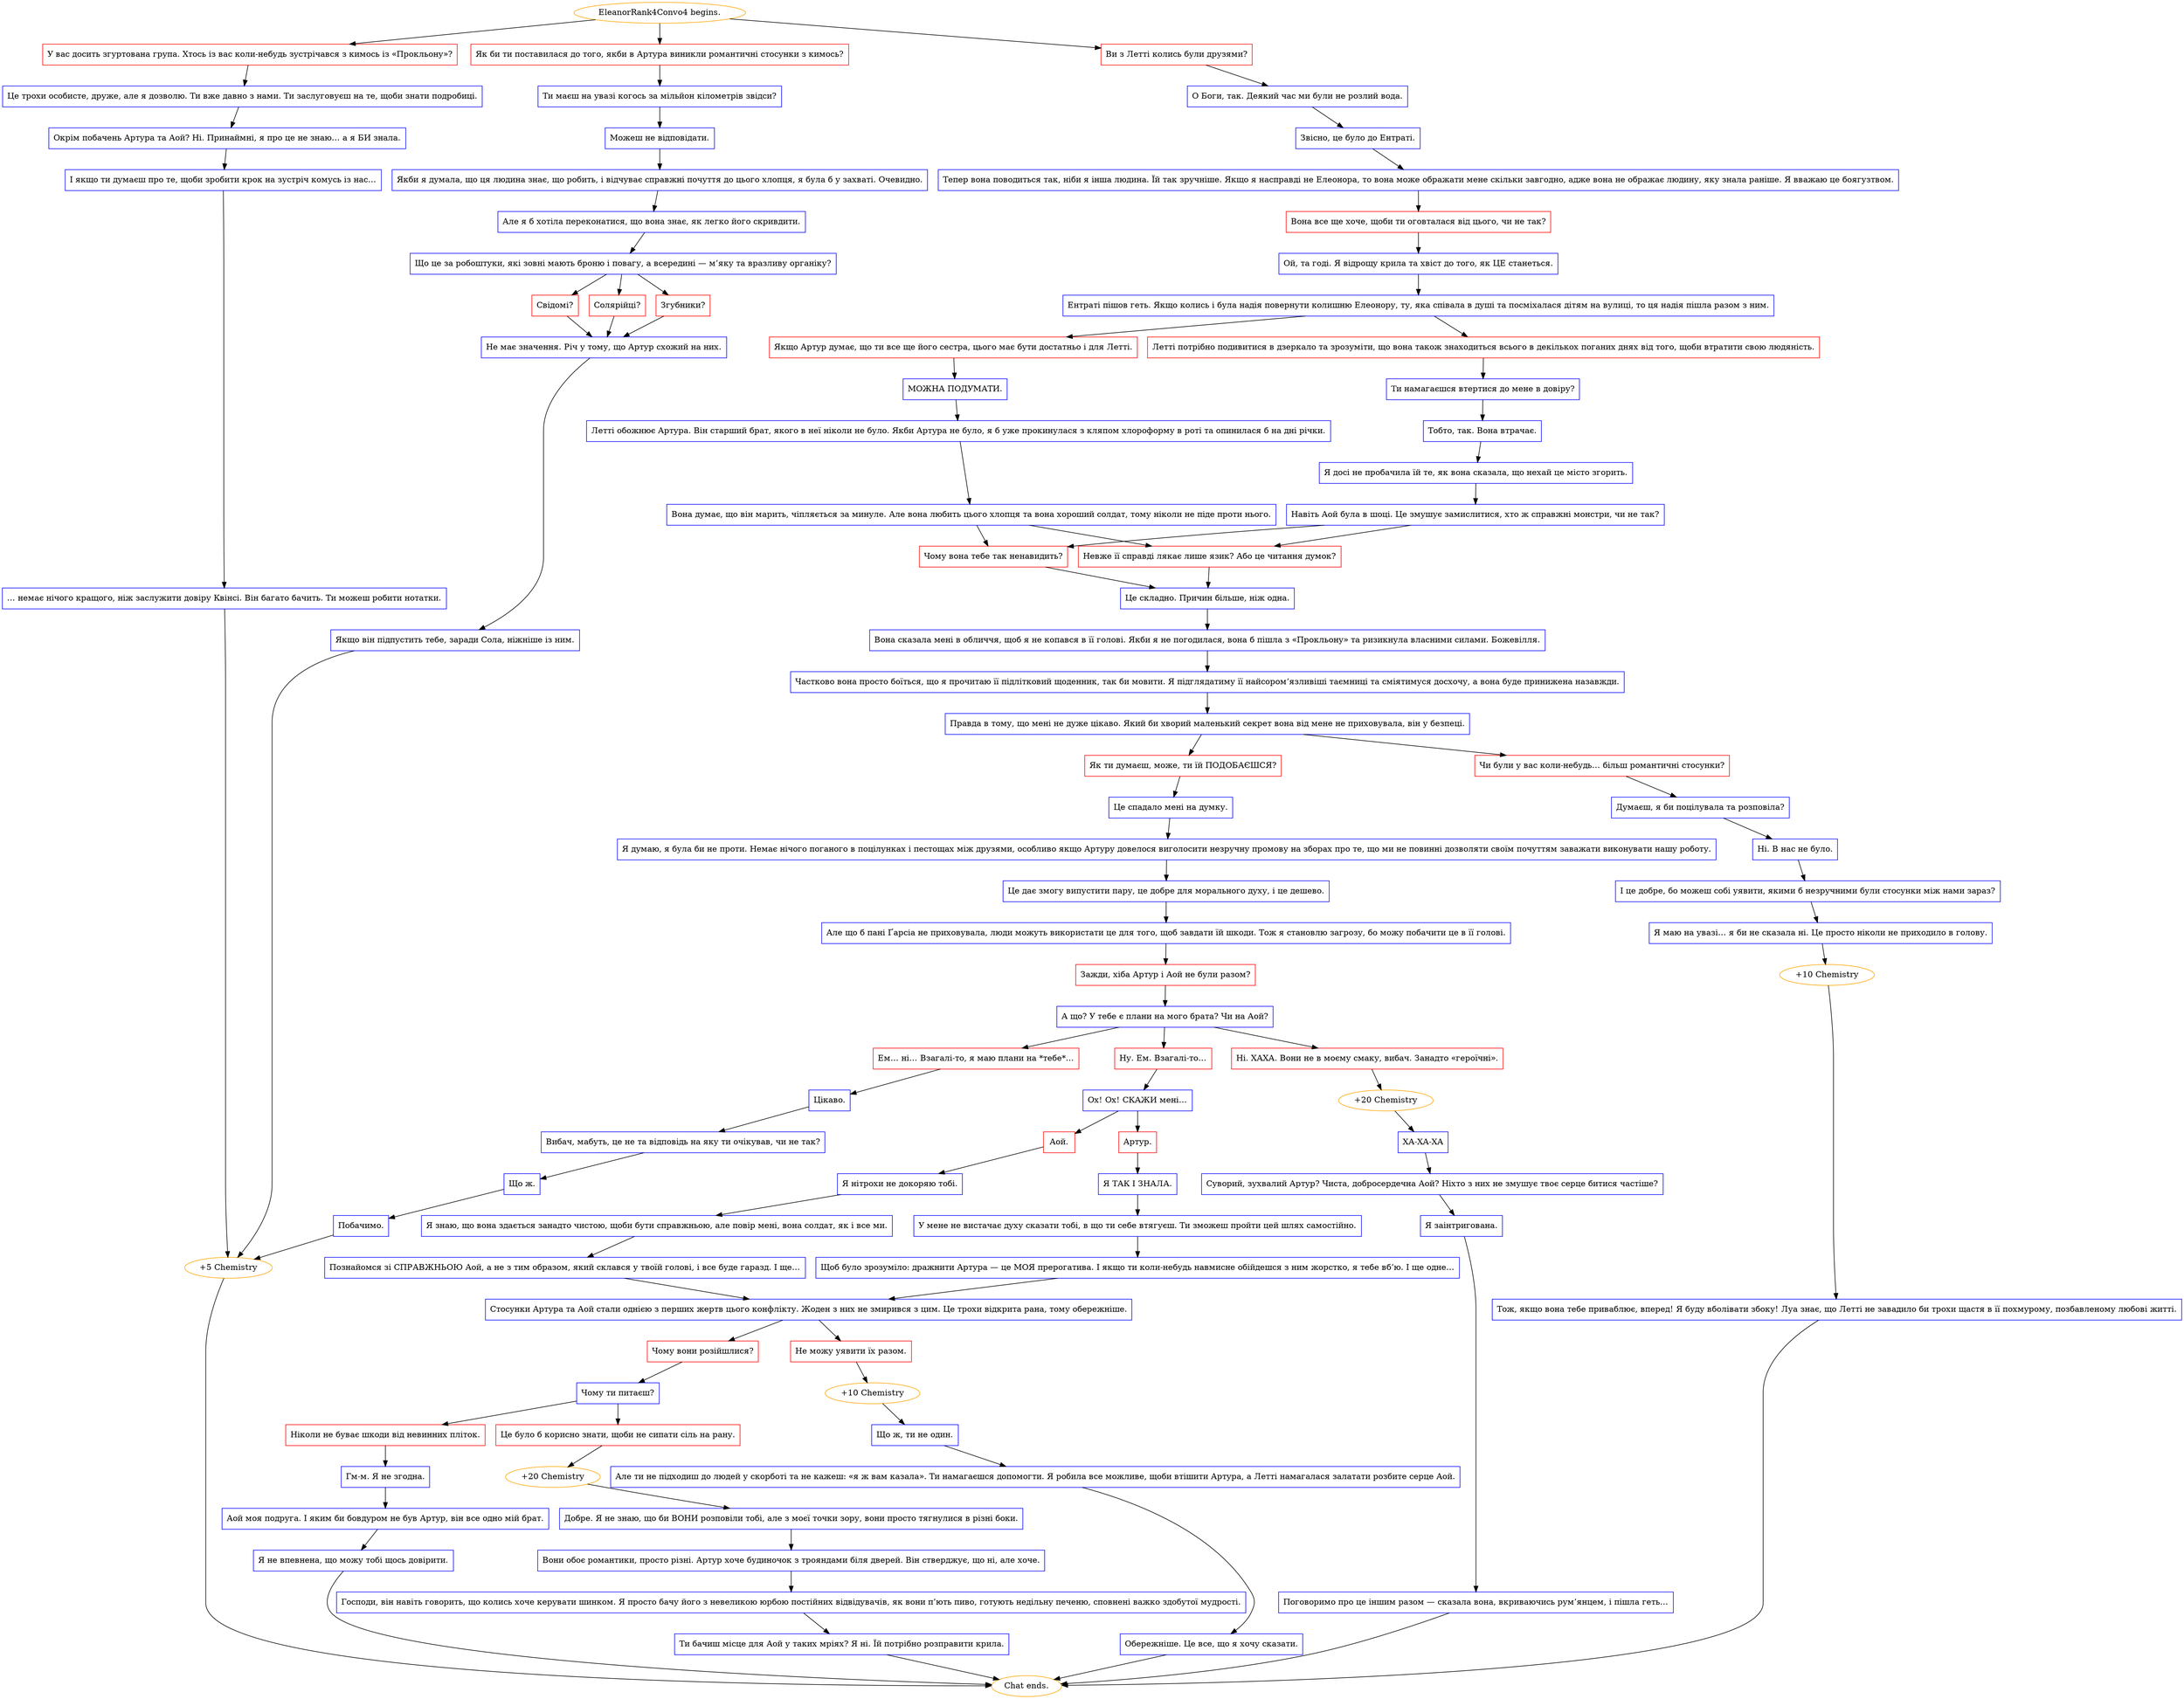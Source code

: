 digraph {
	"EleanorRank4Convo4 begins." [color=orange];
		"EleanorRank4Convo4 begins." -> j823097262;
		"EleanorRank4Convo4 begins." -> j47935198;
		"EleanorRank4Convo4 begins." -> j3515629566;
	j823097262 [label="Ви з Летті колись були друзями?",shape=box,color=red];
		j823097262 -> j2846383785;
	j47935198 [label="У вас досить згуртована група. Хтось із вас коли-небудь зустрічався з кимось із «Прокльону»?",shape=box,color=red];
		j47935198 -> j1435534057;
	j3515629566 [label="Як би ти поставилася до того, якби в Артура виникли романтичні стосунки з кимось?",shape=box,color=red];
		j3515629566 -> j3460451758;
	j2846383785 [label="О Боги, так. Деякий час ми були не розлий вода.",shape=box,color=blue];
		j2846383785 -> j2818723354;
	j1435534057 [label="Це трохи особисте, друже, але я дозволю. Ти вже давно з нами. Ти заслуговуєш на те, щоби знати подробиці.",shape=box,color=blue];
		j1435534057 -> j3822954438;
	j3460451758 [label="Ти маєш на увазі когось за мільйон кілометрів звідси?",shape=box,color=blue];
		j3460451758 -> j1160795630;
	j2818723354 [label="Звісно, це було до Ентраті.",shape=box,color=blue];
		j2818723354 -> j3909407743;
	j3822954438 [label="Окрім побачень Артура та Аой? Ні. Принаймні, я про це не знаю… а я БИ знала.",shape=box,color=blue];
		j3822954438 -> j1330242378;
	j1160795630 [label="Можеш не відповідати.",shape=box,color=blue];
		j1160795630 -> j3953578822;
	j3909407743 [label="Тепер вона поводиться так, ніби я інша людина. Їй так зручніше. Якщо я насправді не Елеонора, то вона може ображати мене скільки завгодно, адже вона не ображає людину, яку знала раніше. Я вважаю це боягузтвом.",shape=box,color=blue];
		j3909407743 -> j440448547;
	j1330242378 [label="І якщо ти думаєш про те, щоби зробити крок на зустріч комусь із нас…",shape=box,color=blue];
		j1330242378 -> j4182462932;
	j3953578822 [label="Якби я думала, що ця людина знає, що робить, і відчуває справжні почуття до цього хлопця, я була б у захваті. Очевидно.",shape=box,color=blue];
		j3953578822 -> j3180944565;
	j440448547 [label="Вона все ще хоче, щоби ти оговталася від цього, чи не так?",shape=box,color=red];
		j440448547 -> j2131850934;
	j4182462932 [label="… немає нічого кращого, ніж заслужити довіру Квінсі. Він багато бачить. Ти можеш робити нотатки.",shape=box,color=blue];
		j4182462932 -> j4081414586;
	j3180944565 [label="Але я б хотіла переконатися, що вона знає, як легко його скривдити.",shape=box,color=blue];
		j3180944565 -> j4158507982;
	j2131850934 [label="Ой, та годі. Я відрощу крила та хвіст до того, як ЦЕ станеться.",shape=box,color=blue];
		j2131850934 -> j2642680756;
	j4081414586 [label="+5 Chemistry",color=orange];
		j4081414586 -> "Chat ends.";
	j4158507982 [label="Що це за робоштуки, які зовні мають броню і повагу, а всередині — м’яку та вразливу органіку?",shape=box,color=blue];
		j4158507982 -> j1286474848;
		j4158507982 -> j3956503900;
		j4158507982 -> j1826055211;
	j2642680756 [label="Ентраті пішов геть. Якщо колись і була надія повернути колишню Елеонору, ту, яка співала в душі та посміхалася дітям на вулиці, то ця надія пішла разом з ним.",shape=box,color=blue];
		j2642680756 -> j3746685450;
		j2642680756 -> j3151640569;
	"Chat ends." [color=orange];
	j1286474848 [label="Солярійці?",shape=box,color=red];
		j1286474848 -> j1348130149;
	j3956503900 [label="Згубники?",shape=box,color=red];
		j3956503900 -> j1348130149;
	j1826055211 [label="Свідомі?",shape=box,color=red];
		j1826055211 -> j1348130149;
	j3746685450 [label="Летті потрібно подивитися в дзеркало та зрозуміти, що вона також знаходиться всього в декількох поганих днях від того, щоби втратити свою людяність.",shape=box,color=red];
		j3746685450 -> j2145893411;
	j3151640569 [label="Якщо Артур думає, що ти все ще його сестра, цього має бути достатньо і для Летті.",shape=box,color=red];
		j3151640569 -> j3778860150;
	j1348130149 [label="Не має значення. Річ у тому, що Артур схожий на них.",shape=box,color=blue];
		j1348130149 -> j4203914463;
	j2145893411 [label="Ти намагаєшся втертися до мене в довіру?",shape=box,color=blue];
		j2145893411 -> j487071474;
	j3778860150 [label="МОЖНА ПОДУМАТИ.",shape=box,color=blue];
		j3778860150 -> j4070439946;
	j4203914463 [label="Якщо він підпустить тебе, заради Сола, ніжніше із ним.",shape=box,color=blue];
		j4203914463 -> j4081414586;
	j487071474 [label="Тобто, так. Вона втрачає.",shape=box,color=blue];
		j487071474 -> j3876130815;
	j4070439946 [label="Летті обожнює Артура. Він старший брат, якого в неї ніколи не було. Якби Артура не було, я б уже прокинулася з кляпом хлороформу в роті та опинилася б на дні річки.",shape=box,color=blue];
		j4070439946 -> j2356850106;
	j3876130815 [label="Я досі не пробачила їй те, як вона сказала, що нехай це місто згорить.",shape=box,color=blue];
		j3876130815 -> j1798359675;
	j2356850106 [label="Вона думає, що він марить, чіпляється за минуле. Але вона любить цього хлопця та вона хороший солдат, тому ніколи не піде проти нього.",shape=box,color=blue];
		j2356850106 -> j2772533996;
		j2356850106 -> j1332674238;
	j1798359675 [label="Навіть Аой була в шоці. Це змушує замислитися, хто ж справжні монстри, чи не так?",shape=box,color=blue];
		j1798359675 -> j2772533996;
		j1798359675 -> j1332674238;
	j2772533996 [label="Чому вона тебе так ненавидить?",shape=box,color=red];
		j2772533996 -> j4056787259;
	j1332674238 [label="Невже її справді лякає лише язик? Або це читання думок?",shape=box,color=red];
		j1332674238 -> j4056787259;
	j4056787259 [label="Це складно. Причин більше, ніж одна.",shape=box,color=blue];
		j4056787259 -> j2848932250;
	j2848932250 [label="Вона сказала мені в обличчя, щоб я не копався в її голові. Якби я не погодилася, вона б пішла з «Прокльону» та ризикнула власними силами. Божевілля.",shape=box,color=blue];
		j2848932250 -> j3683226865;
	j3683226865 [label="Частково вона просто боїться, що я прочитаю її підлітковий щоденник, так би мовити. Я підглядатиму її найсором’язливіші таємниці та сміятимуся досхочу, а вона буде принижена назавжди.",shape=box,color=blue];
		j3683226865 -> j3712807310;
	j3712807310 [label="Правда в тому, що мені не дуже цікаво. Який би хворий маленький секрет вона від мене не приховувала, він у безпеці.",shape=box,color=blue];
		j3712807310 -> j4234880783;
		j3712807310 -> j312927552;
	j4234880783 [label="Чи були у вас коли-небудь… більш романтичні стосунки?",shape=box,color=red];
		j4234880783 -> j3599155946;
	j312927552 [label="Як ти думаєш, може, ти їй ПОДОБАЄШСЯ?",shape=box,color=red];
		j312927552 -> j421420888;
	j3599155946 [label="Думаєш, я би поцілувала та розповіла?",shape=box,color=blue];
		j3599155946 -> j2737897914;
	j421420888 [label="Це спадало мені на думку.",shape=box,color=blue];
		j421420888 -> j2227568877;
	j2737897914 [label="Ні. В нас не було.",shape=box,color=blue];
		j2737897914 -> j2710703006;
	j2227568877 [label="Я думаю, я була би не проти. Немає нічого поганого в поцілунках і пестощах між друзями, особливо якщо Артуру довелося виголосити незручну промову на зборах про те, що ми не повинні дозволяти своїм почуттям заважати виконувати нашу роботу.",shape=box,color=blue];
		j2227568877 -> j1396614638;
	j2710703006 [label="І це добре, бо можеш собі уявити, якими б незручними були стосунки між нами зараз?",shape=box,color=blue];
		j2710703006 -> j863217281;
	j1396614638 [label="Це дає змогу випустити пару, це добре для морального духу, і це дешево.",shape=box,color=blue];
		j1396614638 -> j4014087895;
	j863217281 [label="Я маю на увазі… я би не сказала ні. Це просто ніколи не приходило в голову.",shape=box,color=blue];
		j863217281 -> j2220907464;
	j4014087895 [label="Але що б пані Ґарсіа не приховувала, люди можуть використати це для того, щоб завдати їй шкоди. Тож я становлю загрозу, бо можу побачити це в її голові.",shape=box,color=blue];
		j4014087895 -> j1436349348;
	j2220907464 [label="+10 Chemistry",color=orange];
		j2220907464 -> j12996527;
	j1436349348 [label="Зажди, хіба Артур і Аой не були разом?",shape=box,color=red];
		j1436349348 -> j1879729534;
	j12996527 [label="Тож, якщо вона тебе приваблює, вперед! Я буду вболівати збоку! Луа знає, що Летті не завадило би трохи щастя в її похмурому, позбавленому любові житті.",shape=box,color=blue];
		j12996527 -> "Chat ends.";
	j1879729534 [label="А що? У тебе є плани на мого брата? Чи на Аой?",shape=box,color=blue];
		j1879729534 -> j2447930073;
		j1879729534 -> j174814753;
		j1879729534 -> j1591163566;
	j2447930073 [label="Ну. Ем. Взагалі-то…",shape=box,color=red];
		j2447930073 -> j356675053;
	j174814753 [label="Ем… ні… Взагалі-то, я маю плани на *тебе*…",shape=box,color=red];
		j174814753 -> j2857250533;
	j1591163566 [label="Ні. ХАХА. Вони не в моєму смаку, вибач. Занадто «героїчні».",shape=box,color=red];
		j1591163566 -> j1874960125;
	j356675053 [label="Ох! Ох! СКАЖИ мені…",shape=box,color=blue];
		j356675053 -> j1134801214;
		j356675053 -> j3021561848;
	j2857250533 [label="Цікаво.",shape=box,color=blue];
		j2857250533 -> j2578153066;
	j1874960125 [label="+20 Chemistry",color=orange];
		j1874960125 -> j979299195;
	j1134801214 [label="Артур.",shape=box,color=red];
		j1134801214 -> j2758091717;
	j3021561848 [label="Аой.",shape=box,color=red];
		j3021561848 -> j1517204764;
	j2578153066 [label="Вибач, мабуть, це не та відповідь на яку ти очікував, чи не так?",shape=box,color=blue];
		j2578153066 -> j2607946921;
	j979299195 [label="ХА-ХА-ХА",shape=box,color=blue];
		j979299195 -> j1497155406;
	j2758091717 [label="Я ТАК І ЗНАЛА.",shape=box,color=blue];
		j2758091717 -> j2370128049;
	j1517204764 [label="Я нітрохи не докоряю тобі.",shape=box,color=blue];
		j1517204764 -> j2932525978;
	j2607946921 [label="Що ж.",shape=box,color=blue];
		j2607946921 -> j2591616518;
	j1497155406 [label="Суворий, зухвалий Артур? Чиста, добросердечна Аой? Ніхто з них не змушує твоє серце битися частіше?",shape=box,color=blue];
		j1497155406 -> j4100772690;
	j2370128049 [label="У мене не вистачає духу сказати тобі, в що ти себе втягуєш. Ти зможеш пройти цей шлях самостійно.",shape=box,color=blue];
		j2370128049 -> j2644875467;
	j2932525978 [label="Я знаю, що вона здається занадто чистою, щоби бути справжньою, але повір мені, вона солдат, як і все ми.",shape=box,color=blue];
		j2932525978 -> j3289098469;
	j2591616518 [label="Побачимо.",shape=box,color=blue];
		j2591616518 -> j4081414586;
	j4100772690 [label="Я заінтригована.",shape=box,color=blue];
		j4100772690 -> j1248970421;
	j2644875467 [label="Щоб було зрозуміло: дражнити Артура — це МОЯ прерогатива. І якщо ти коли-небудь навмисне обійдешся з ним жорстко, я тебе вб’ю. І ще одне…",shape=box,color=blue];
		j2644875467 -> j69974056;
	j3289098469 [label="Познайомся зі СПРАВЖНЬОЮ Аой, а не з тим образом, який склався у твоїй голові, і все буде гаразд. І ще…",shape=box,color=blue];
		j3289098469 -> j69974056;
	j1248970421 [label="Поговоримо про це іншим разом — сказала вона, вкриваючись рум’янцем, і пішла геть…",shape=box,color=blue];
		j1248970421 -> "Chat ends.";
	j69974056 [label="Стосунки Артура та Аой стали однією з перших жертв цього конфлікту. Жоден з них не змирився з цим. Це трохи відкрита рана, тому обережніше.",shape=box,color=blue];
		j69974056 -> j1668801864;
		j69974056 -> j3449972683;
	j1668801864 [label="Чому вони розійшлися?",shape=box,color=red];
		j1668801864 -> j2100092755;
	j3449972683 [label="Не можу уявити їх разом.",shape=box,color=red];
		j3449972683 -> j706933502;
	j2100092755 [label="Чому ти питаєш?",shape=box,color=blue];
		j2100092755 -> j3129730125;
		j2100092755 -> j502490309;
	j706933502 [label="+10 Chemistry",color=orange];
		j706933502 -> j870849494;
	j3129730125 [label="Ніколи не буває шкоди від невинних пліток.",shape=box,color=red];
		j3129730125 -> j2451736286;
	j502490309 [label="Це було б корисно знати, щоби не сипати сіль на рану.",shape=box,color=red];
		j502490309 -> j846549826;
	j870849494 [label="Що ж, ти не один.",shape=box,color=blue];
		j870849494 -> j3887013023;
	j2451736286 [label="Гм-м. Я не згодна.",shape=box,color=blue];
		j2451736286 -> j1646748271;
	j846549826 [label="+20 Chemistry",color=orange];
		j846549826 -> j21526139;
	j3887013023 [label="Але ти не підходиш до людей у скорботі та не кажеш: «я ж вам казала». Ти намагаєшся допомогти. Я робила все можливе, щоби втішити Артура, а Летті намагалася залатати розбите серце Аой.",shape=box,color=blue];
		j3887013023 -> j217992927;
	j1646748271 [label="Аой моя подруга. І яким би бовдуром не був Артур, він все одно мій брат.",shape=box,color=blue];
		j1646748271 -> j4101523423;
	j21526139 [label="Добре. Я не знаю, що би ВОНИ розповіли тобі, але з моєї точки зору, вони просто тягнулися в різні боки.",shape=box,color=blue];
		j21526139 -> j2347081177;
	j217992927 [label="Обережніше. Це все, що я хочу сказати.",shape=box,color=blue];
		j217992927 -> "Chat ends.";
	j4101523423 [label="Я не впевнена, що можу тобі щось довірити.",shape=box,color=blue];
		j4101523423 -> "Chat ends.";
	j2347081177 [label="Вони обоє романтики, просто різні. Артур хоче будиночок з трояндами біля дверей. Він стверджує, що ні, але хоче.",shape=box,color=blue];
		j2347081177 -> j231688957;
	j231688957 [label="Господи, він навіть говорить, що колись хоче керувати шинком. Я просто бачу його з невеликою юрбою постійних відвідувачів, як вони п’ють пиво, готують недільну печеню, сповнені важко здобутої мудрості.",shape=box,color=blue];
		j231688957 -> j197195510;
	j197195510 [label="Ти бачиш місце для Аой у таких мріях? Я ні. Їй потрібно розправити крила.",shape=box,color=blue];
		j197195510 -> "Chat ends.";
}